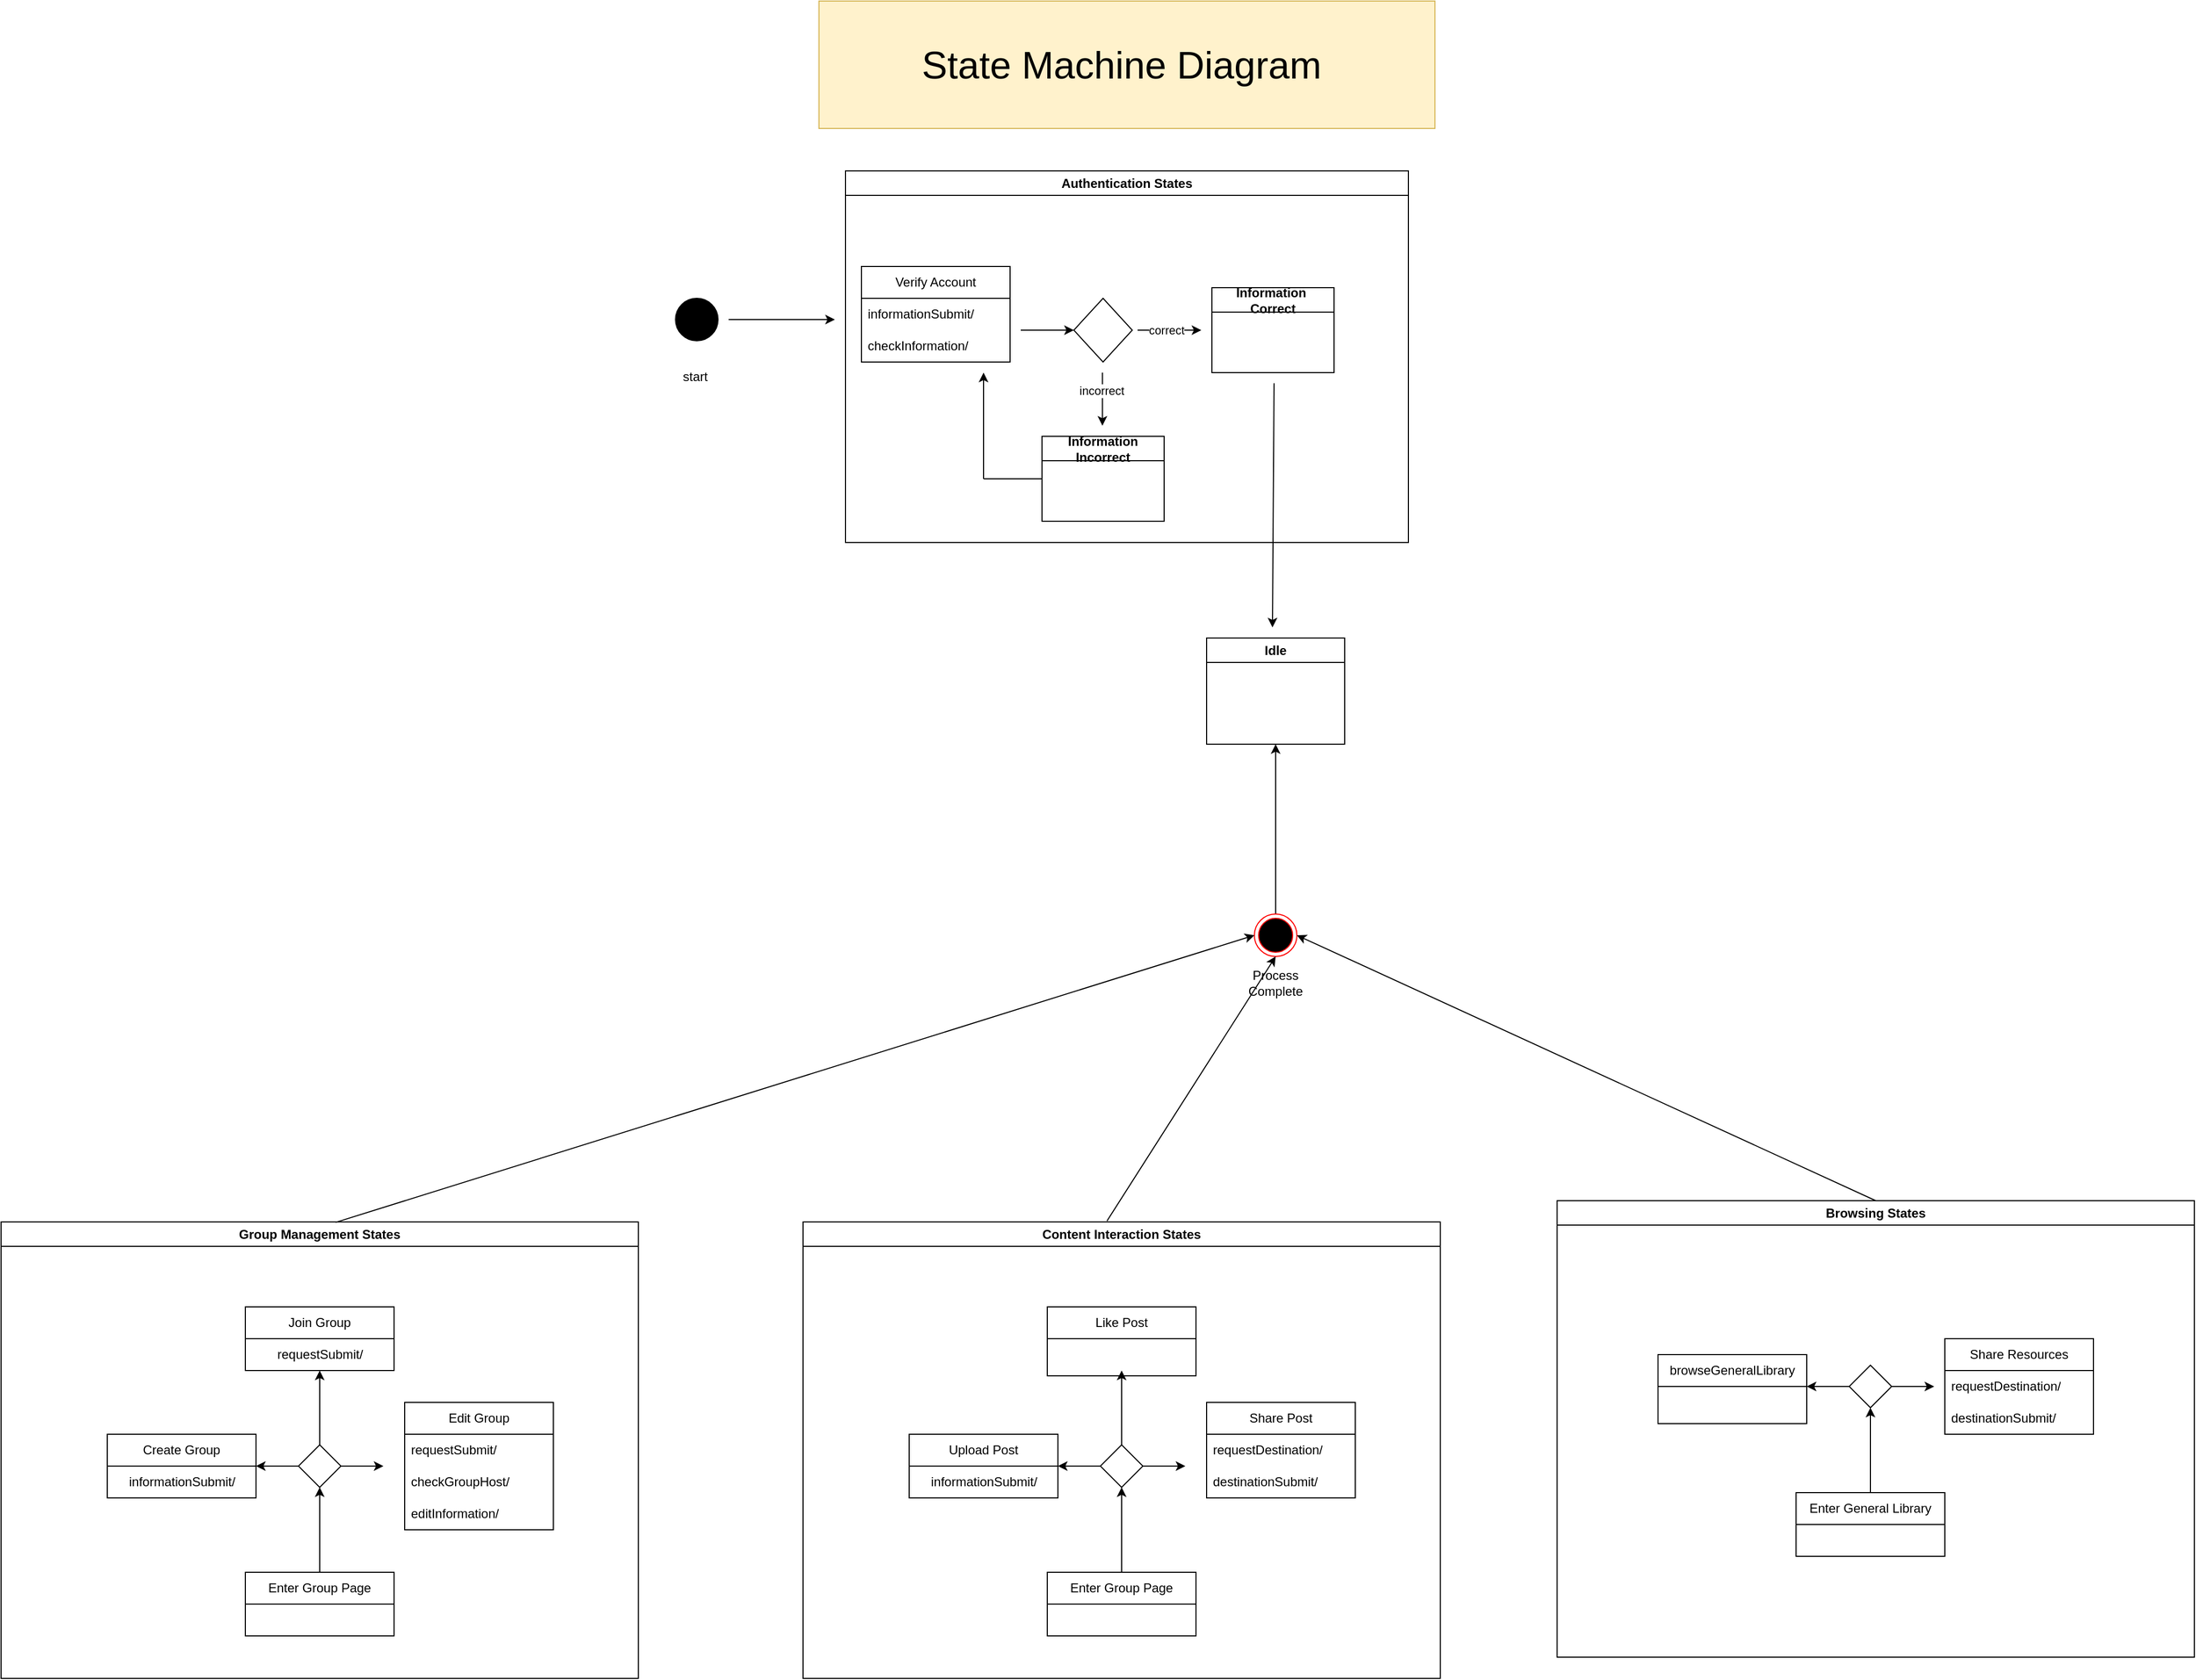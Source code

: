 <mxfile version="24.5.5" type="github" pages="6">
  <diagram name="State Machine Diagram" id="gP0zPGlflbPupSnP1_vm">
    <mxGraphModel dx="3717" dy="1160" grid="1" gridSize="10" guides="1" tooltips="1" connect="1" arrows="1" fold="1" page="1" pageScale="1" pageWidth="850" pageHeight="1100" math="0" shadow="0">
      <root>
        <mxCell id="0" />
        <mxCell id="1" parent="0" />
        <mxCell id="Ts-cI60gPqAjIB_2pUeZ-1" value="&lt;font style=&quot;font-size: 36px;&quot;&gt;State Machine Diagram&amp;nbsp;&lt;/font&gt;" style="rounded=0;whiteSpace=wrap;html=1;fillColor=#fff2cc;strokeColor=#d6b656;" parent="1" vertex="1">
          <mxGeometry x="295" y="20" width="580" height="120" as="geometry" />
        </mxCell>
        <mxCell id="Ts-cI60gPqAjIB_2pUeZ-2" value="" style="ellipse;whiteSpace=wrap;html=1;aspect=fixed;fillColor=#000000;" parent="1" vertex="1">
          <mxGeometry x="160" y="300" width="40" height="40" as="geometry" />
        </mxCell>
        <mxCell id="Ts-cI60gPqAjIB_2pUeZ-7" value="" style="endArrow=classic;html=1;rounded=0;exitX=0.5;exitY=0;exitDx=0;exitDy=0;entryX=0.5;entryY=1;entryDx=0;entryDy=0;" parent="1" source="Ts-cI60gPqAjIB_2pUeZ-9" target="Ts-cI60gPqAjIB_2pUeZ-43" edge="1">
          <mxGeometry width="50" height="50" relative="1" as="geometry">
            <mxPoint x="572" y="680" as="sourcePoint" />
            <mxPoint x="660" y="690" as="targetPoint" />
          </mxGeometry>
        </mxCell>
        <mxCell id="Ts-cI60gPqAjIB_2pUeZ-9" value="" style="ellipse;html=1;shape=endState;fillColor=#000000;strokeColor=#ff0000;" parent="1" vertex="1">
          <mxGeometry x="705" y="880" width="40" height="40" as="geometry" />
        </mxCell>
        <mxCell id="Ts-cI60gPqAjIB_2pUeZ-10" value="Process Complete" style="text;html=1;align=center;verticalAlign=middle;whiteSpace=wrap;rounded=0;" parent="1" vertex="1">
          <mxGeometry x="695" y="930" width="60" height="30" as="geometry" />
        </mxCell>
        <mxCell id="Ts-cI60gPqAjIB_2pUeZ-11" value="" style="endArrow=classic;html=1;rounded=0;" parent="1" edge="1">
          <mxGeometry width="50" height="50" relative="1" as="geometry">
            <mxPoint x="210" y="320" as="sourcePoint" />
            <mxPoint x="310" y="320" as="targetPoint" />
          </mxGeometry>
        </mxCell>
        <mxCell id="Ts-cI60gPqAjIB_2pUeZ-13" value="start" style="text;whiteSpace=wrap;" parent="1" vertex="1">
          <mxGeometry x="165" y="360" width="30" height="30" as="geometry" />
        </mxCell>
        <mxCell id="Ts-cI60gPqAjIB_2pUeZ-14" value="Authentication States" style="swimlane;whiteSpace=wrap;html=1;" parent="1" vertex="1">
          <mxGeometry x="320" y="180" width="530" height="350" as="geometry" />
        </mxCell>
        <mxCell id="Ts-cI60gPqAjIB_2pUeZ-24" value="" style="endArrow=classic;html=1;rounded=0;" parent="Ts-cI60gPqAjIB_2pUeZ-14" edge="1">
          <mxGeometry width="50" height="50" relative="1" as="geometry">
            <mxPoint x="165" y="150" as="sourcePoint" />
            <mxPoint x="215" y="150" as="targetPoint" />
          </mxGeometry>
        </mxCell>
        <mxCell id="Ts-cI60gPqAjIB_2pUeZ-25" value="" style="rhombus;whiteSpace=wrap;html=1;" parent="Ts-cI60gPqAjIB_2pUeZ-14" vertex="1">
          <mxGeometry x="215" y="120" width="55" height="60" as="geometry" />
        </mxCell>
        <mxCell id="Ts-cI60gPqAjIB_2pUeZ-26" value="" style="endArrow=classic;html=1;rounded=0;" parent="Ts-cI60gPqAjIB_2pUeZ-14" edge="1">
          <mxGeometry width="50" height="50" relative="1" as="geometry">
            <mxPoint x="275" y="150" as="sourcePoint" />
            <mxPoint x="335" y="150" as="targetPoint" />
          </mxGeometry>
        </mxCell>
        <mxCell id="Ts-cI60gPqAjIB_2pUeZ-27" value="correct" style="edgeLabel;html=1;align=center;verticalAlign=middle;resizable=0;points=[];" parent="Ts-cI60gPqAjIB_2pUeZ-26" vertex="1" connectable="0">
          <mxGeometry x="-0.1" relative="1" as="geometry">
            <mxPoint as="offset" />
          </mxGeometry>
        </mxCell>
        <mxCell id="Ts-cI60gPqAjIB_2pUeZ-29" value="Verify Account" style="swimlane;fontStyle=0;childLayout=stackLayout;horizontal=1;startSize=30;horizontalStack=0;resizeParent=1;resizeParentMax=0;resizeLast=0;collapsible=1;marginBottom=0;whiteSpace=wrap;html=1;" parent="Ts-cI60gPqAjIB_2pUeZ-14" vertex="1">
          <mxGeometry x="15" y="90" width="140" height="90" as="geometry" />
        </mxCell>
        <mxCell id="Ts-cI60gPqAjIB_2pUeZ-30" value="informationSubmit/" style="text;strokeColor=none;fillColor=none;align=left;verticalAlign=middle;spacingLeft=4;spacingRight=4;overflow=hidden;points=[[0,0.5],[1,0.5]];portConstraint=eastwest;rotatable=0;whiteSpace=wrap;html=1;" parent="Ts-cI60gPqAjIB_2pUeZ-29" vertex="1">
          <mxGeometry y="30" width="140" height="30" as="geometry" />
        </mxCell>
        <mxCell id="Ts-cI60gPqAjIB_2pUeZ-31" value="checkInformation/" style="text;strokeColor=none;fillColor=none;align=left;verticalAlign=middle;spacingLeft=4;spacingRight=4;overflow=hidden;points=[[0,0.5],[1,0.5]];portConstraint=eastwest;rotatable=0;whiteSpace=wrap;html=1;" parent="Ts-cI60gPqAjIB_2pUeZ-29" vertex="1">
          <mxGeometry y="60" width="140" height="30" as="geometry" />
        </mxCell>
        <mxCell id="Ts-cI60gPqAjIB_2pUeZ-33" value="" style="endArrow=classic;html=1;rounded=0;" parent="Ts-cI60gPqAjIB_2pUeZ-14" edge="1">
          <mxGeometry width="50" height="50" relative="1" as="geometry">
            <mxPoint x="241.91" y="190" as="sourcePoint" />
            <mxPoint x="241.91" y="240" as="targetPoint" />
          </mxGeometry>
        </mxCell>
        <mxCell id="Ts-cI60gPqAjIB_2pUeZ-34" value="incorrect" style="edgeLabel;html=1;align=center;verticalAlign=middle;resizable=0;points=[];" parent="Ts-cI60gPqAjIB_2pUeZ-33" vertex="1" connectable="0">
          <mxGeometry x="-0.337" y="-1" relative="1" as="geometry">
            <mxPoint as="offset" />
          </mxGeometry>
        </mxCell>
        <mxCell id="Ts-cI60gPqAjIB_2pUeZ-37" value="Information Incorrect" style="swimlane;whiteSpace=wrap;html=1;" parent="Ts-cI60gPqAjIB_2pUeZ-14" vertex="1">
          <mxGeometry x="185" y="250" width="115" height="80" as="geometry" />
        </mxCell>
        <mxCell id="Ts-cI60gPqAjIB_2pUeZ-40" value="Information&amp;nbsp;&lt;div&gt;Correct&lt;/div&gt;" style="swimlane;whiteSpace=wrap;html=1;" parent="Ts-cI60gPqAjIB_2pUeZ-14" vertex="1">
          <mxGeometry x="345" y="110" width="115" height="80" as="geometry" />
        </mxCell>
        <mxCell id="Ts-cI60gPqAjIB_2pUeZ-42" value="" style="endArrow=classic;html=1;rounded=0;" parent="Ts-cI60gPqAjIB_2pUeZ-14" edge="1">
          <mxGeometry width="50" height="50" relative="1" as="geometry">
            <mxPoint x="403.5" y="200" as="sourcePoint" />
            <mxPoint x="402" y="430" as="targetPoint" />
          </mxGeometry>
        </mxCell>
        <mxCell id="Ts-cI60gPqAjIB_2pUeZ-38" value="" style="endArrow=classic;html=1;rounded=0;" parent="1" edge="1">
          <mxGeometry width="50" height="50" relative="1" as="geometry">
            <mxPoint x="450" y="470" as="sourcePoint" />
            <mxPoint x="450" y="370" as="targetPoint" />
          </mxGeometry>
        </mxCell>
        <mxCell id="Ts-cI60gPqAjIB_2pUeZ-39" value="" style="endArrow=none;html=1;rounded=0;entryX=0;entryY=0.5;entryDx=0;entryDy=0;" parent="1" target="Ts-cI60gPqAjIB_2pUeZ-37" edge="1">
          <mxGeometry width="50" height="50" relative="1" as="geometry">
            <mxPoint x="450" y="470" as="sourcePoint" />
            <mxPoint x="680" y="540" as="targetPoint" />
          </mxGeometry>
        </mxCell>
        <mxCell id="Ts-cI60gPqAjIB_2pUeZ-43" value="Idle" style="swimlane;whiteSpace=wrap;html=1;" parent="1" vertex="1">
          <mxGeometry x="660" y="620" width="130" height="100" as="geometry" />
        </mxCell>
        <mxCell id="Ts-cI60gPqAjIB_2pUeZ-44" value="Group Management States" style="swimlane;whiteSpace=wrap;html=1;" parent="1" vertex="1">
          <mxGeometry x="-475" y="1170.0" width="600" height="430" as="geometry" />
        </mxCell>
        <mxCell id="Ts-cI60gPqAjIB_2pUeZ-49" value="Enter Group Page" style="swimlane;fontStyle=0;childLayout=stackLayout;horizontal=1;startSize=30;horizontalStack=0;resizeParent=1;resizeParentMax=0;resizeLast=0;collapsible=1;marginBottom=0;whiteSpace=wrap;html=1;" parent="Ts-cI60gPqAjIB_2pUeZ-44" vertex="1">
          <mxGeometry x="230" y="330" width="140" height="60" as="geometry" />
        </mxCell>
        <mxCell id="Ts-cI60gPqAjIB_2pUeZ-60" value="" style="edgeStyle=orthogonalEdgeStyle;rounded=0;orthogonalLoop=1;jettySize=auto;html=1;" parent="Ts-cI60gPqAjIB_2pUeZ-44" source="Ts-cI60gPqAjIB_2pUeZ-58" edge="1">
          <mxGeometry relative="1" as="geometry">
            <mxPoint x="360" y="230" as="targetPoint" />
          </mxGeometry>
        </mxCell>
        <mxCell id="Ts-cI60gPqAjIB_2pUeZ-62" value="" style="edgeStyle=orthogonalEdgeStyle;rounded=0;orthogonalLoop=1;jettySize=auto;html=1;" parent="Ts-cI60gPqAjIB_2pUeZ-44" source="Ts-cI60gPqAjIB_2pUeZ-58" edge="1">
          <mxGeometry relative="1" as="geometry">
            <mxPoint x="240" y="230" as="targetPoint" />
          </mxGeometry>
        </mxCell>
        <mxCell id="Ts-cI60gPqAjIB_2pUeZ-64" value="" style="edgeStyle=orthogonalEdgeStyle;rounded=0;orthogonalLoop=1;jettySize=auto;html=1;" parent="Ts-cI60gPqAjIB_2pUeZ-44" source="Ts-cI60gPqAjIB_2pUeZ-58" edge="1">
          <mxGeometry relative="1" as="geometry">
            <mxPoint x="300" y="140" as="targetPoint" />
          </mxGeometry>
        </mxCell>
        <mxCell id="Ts-cI60gPqAjIB_2pUeZ-58" value="" style="rhombus;whiteSpace=wrap;html=1;" parent="Ts-cI60gPqAjIB_2pUeZ-44" vertex="1">
          <mxGeometry x="280" y="210" width="40" height="40" as="geometry" />
        </mxCell>
        <mxCell id="Ts-cI60gPqAjIB_2pUeZ-65" value="Create Group" style="swimlane;fontStyle=0;childLayout=stackLayout;horizontal=1;startSize=30;horizontalStack=0;resizeParent=1;resizeParentMax=0;resizeLast=0;collapsible=1;marginBottom=0;whiteSpace=wrap;html=1;" parent="Ts-cI60gPqAjIB_2pUeZ-44" vertex="1">
          <mxGeometry x="100" y="200" width="140" height="60" as="geometry" />
        </mxCell>
        <mxCell id="Ts-cI60gPqAjIB_2pUeZ-69" value="informationSubmit/" style="text;html=1;align=center;verticalAlign=middle;resizable=0;points=[];autosize=1;strokeColor=none;fillColor=none;" parent="Ts-cI60gPqAjIB_2pUeZ-65" vertex="1">
          <mxGeometry y="30" width="140" height="30" as="geometry" />
        </mxCell>
        <mxCell id="Ts-cI60gPqAjIB_2pUeZ-67" value="Join Group" style="swimlane;fontStyle=0;childLayout=stackLayout;horizontal=1;startSize=30;horizontalStack=0;resizeParent=1;resizeParentMax=0;resizeLast=0;collapsible=1;marginBottom=0;whiteSpace=wrap;html=1;" parent="Ts-cI60gPqAjIB_2pUeZ-44" vertex="1">
          <mxGeometry x="230" y="80" width="140" height="60" as="geometry" />
        </mxCell>
        <mxCell id="Ts-cI60gPqAjIB_2pUeZ-68" value="requestSubmit/" style="text;html=1;align=center;verticalAlign=middle;resizable=0;points=[];autosize=1;strokeColor=none;fillColor=none;" parent="Ts-cI60gPqAjIB_2pUeZ-67" vertex="1">
          <mxGeometry y="30" width="140" height="30" as="geometry" />
        </mxCell>
        <mxCell id="Ts-cI60gPqAjIB_2pUeZ-92" value="Edit Group" style="swimlane;fontStyle=0;childLayout=stackLayout;horizontal=1;startSize=30;horizontalStack=0;resizeParent=1;resizeParentMax=0;resizeLast=0;collapsible=1;marginBottom=0;whiteSpace=wrap;html=1;" parent="Ts-cI60gPqAjIB_2pUeZ-44" vertex="1">
          <mxGeometry x="380" y="170" width="140" height="120" as="geometry" />
        </mxCell>
        <mxCell id="Ts-cI60gPqAjIB_2pUeZ-93" value="requestSubmit/" style="text;strokeColor=none;fillColor=none;align=left;verticalAlign=middle;spacingLeft=4;spacingRight=4;overflow=hidden;points=[[0,0.5],[1,0.5]];portConstraint=eastwest;rotatable=0;whiteSpace=wrap;html=1;" parent="Ts-cI60gPqAjIB_2pUeZ-92" vertex="1">
          <mxGeometry y="30" width="140" height="30" as="geometry" />
        </mxCell>
        <mxCell id="Ts-cI60gPqAjIB_2pUeZ-94" value="checkGroupHost/" style="text;strokeColor=none;fillColor=none;align=left;verticalAlign=middle;spacingLeft=4;spacingRight=4;overflow=hidden;points=[[0,0.5],[1,0.5]];portConstraint=eastwest;rotatable=0;whiteSpace=wrap;html=1;" parent="Ts-cI60gPqAjIB_2pUeZ-92" vertex="1">
          <mxGeometry y="60" width="140" height="30" as="geometry" />
        </mxCell>
        <mxCell id="Ts-cI60gPqAjIB_2pUeZ-95" value="editInformation/" style="text;strokeColor=none;fillColor=none;align=left;verticalAlign=middle;spacingLeft=4;spacingRight=4;overflow=hidden;points=[[0,0.5],[1,0.5]];portConstraint=eastwest;rotatable=0;whiteSpace=wrap;html=1;" parent="Ts-cI60gPqAjIB_2pUeZ-92" vertex="1">
          <mxGeometry y="90" width="140" height="30" as="geometry" />
        </mxCell>
        <mxCell id="Ts-cI60gPqAjIB_2pUeZ-57" value="" style="endArrow=classic;html=1;rounded=0;exitX=0.5;exitY=0;exitDx=0;exitDy=0;" parent="1" source="Ts-cI60gPqAjIB_2pUeZ-49" edge="1">
          <mxGeometry width="50" height="50" relative="1" as="geometry">
            <mxPoint x="-85" y="1210.0" as="sourcePoint" />
            <mxPoint x="-175" y="1420.0" as="targetPoint" />
          </mxGeometry>
        </mxCell>
        <mxCell id="Ts-cI60gPqAjIB_2pUeZ-97" value="" style="endArrow=classic;html=1;rounded=0;entryX=0;entryY=0.5;entryDx=0;entryDy=0;exitX=0.525;exitY=0.001;exitDx=0;exitDy=0;exitPerimeter=0;" parent="1" source="Ts-cI60gPqAjIB_2pUeZ-44" target="Ts-cI60gPqAjIB_2pUeZ-9" edge="1">
          <mxGeometry width="50" height="50" relative="1" as="geometry">
            <mxPoint x="440" y="1225.86" as="sourcePoint" />
            <mxPoint x="485.858" y="1080.002" as="targetPoint" />
          </mxGeometry>
        </mxCell>
        <mxCell id="Ts-cI60gPqAjIB_2pUeZ-99" value="Content Interaction States" style="swimlane;whiteSpace=wrap;html=1;" parent="1" vertex="1">
          <mxGeometry x="280" y="1170.0" width="600" height="430" as="geometry" />
        </mxCell>
        <mxCell id="Ts-cI60gPqAjIB_2pUeZ-100" value="Enter Group Page" style="swimlane;fontStyle=0;childLayout=stackLayout;horizontal=1;startSize=30;horizontalStack=0;resizeParent=1;resizeParentMax=0;resizeLast=0;collapsible=1;marginBottom=0;whiteSpace=wrap;html=1;" parent="Ts-cI60gPqAjIB_2pUeZ-99" vertex="1">
          <mxGeometry x="230" y="330" width="140" height="60" as="geometry" />
        </mxCell>
        <mxCell id="Ts-cI60gPqAjIB_2pUeZ-101" value="" style="edgeStyle=orthogonalEdgeStyle;rounded=0;orthogonalLoop=1;jettySize=auto;html=1;" parent="Ts-cI60gPqAjIB_2pUeZ-99" source="Ts-cI60gPqAjIB_2pUeZ-104" edge="1">
          <mxGeometry relative="1" as="geometry">
            <mxPoint x="360" y="230" as="targetPoint" />
          </mxGeometry>
        </mxCell>
        <mxCell id="Ts-cI60gPqAjIB_2pUeZ-102" value="" style="edgeStyle=orthogonalEdgeStyle;rounded=0;orthogonalLoop=1;jettySize=auto;html=1;" parent="Ts-cI60gPqAjIB_2pUeZ-99" source="Ts-cI60gPqAjIB_2pUeZ-104" edge="1">
          <mxGeometry relative="1" as="geometry">
            <mxPoint x="240" y="230" as="targetPoint" />
          </mxGeometry>
        </mxCell>
        <mxCell id="Ts-cI60gPqAjIB_2pUeZ-103" value="" style="edgeStyle=orthogonalEdgeStyle;rounded=0;orthogonalLoop=1;jettySize=auto;html=1;" parent="Ts-cI60gPqAjIB_2pUeZ-99" source="Ts-cI60gPqAjIB_2pUeZ-104" edge="1">
          <mxGeometry relative="1" as="geometry">
            <mxPoint x="300" y="140" as="targetPoint" />
          </mxGeometry>
        </mxCell>
        <mxCell id="Ts-cI60gPqAjIB_2pUeZ-104" value="" style="rhombus;whiteSpace=wrap;html=1;" parent="Ts-cI60gPqAjIB_2pUeZ-99" vertex="1">
          <mxGeometry x="280" y="210" width="40" height="40" as="geometry" />
        </mxCell>
        <mxCell id="Ts-cI60gPqAjIB_2pUeZ-105" value="Upload Post" style="swimlane;fontStyle=0;childLayout=stackLayout;horizontal=1;startSize=30;horizontalStack=0;resizeParent=1;resizeParentMax=0;resizeLast=0;collapsible=1;marginBottom=0;whiteSpace=wrap;html=1;" parent="Ts-cI60gPqAjIB_2pUeZ-99" vertex="1">
          <mxGeometry x="100" y="200" width="140" height="60" as="geometry" />
        </mxCell>
        <mxCell id="Ts-cI60gPqAjIB_2pUeZ-106" value="informationSubmit/" style="text;html=1;align=center;verticalAlign=middle;resizable=0;points=[];autosize=1;strokeColor=none;fillColor=none;" parent="Ts-cI60gPqAjIB_2pUeZ-105" vertex="1">
          <mxGeometry y="30" width="140" height="30" as="geometry" />
        </mxCell>
        <mxCell id="Ts-cI60gPqAjIB_2pUeZ-107" value="Like Post" style="swimlane;fontStyle=0;childLayout=stackLayout;horizontal=1;startSize=30;horizontalStack=0;resizeParent=1;resizeParentMax=0;resizeLast=0;collapsible=1;marginBottom=0;whiteSpace=wrap;html=1;" parent="Ts-cI60gPqAjIB_2pUeZ-99" vertex="1">
          <mxGeometry x="230" y="80" width="140" height="65" as="geometry" />
        </mxCell>
        <mxCell id="Ts-cI60gPqAjIB_2pUeZ-109" value="Share Post" style="swimlane;fontStyle=0;childLayout=stackLayout;horizontal=1;startSize=30;horizontalStack=0;resizeParent=1;resizeParentMax=0;resizeLast=0;collapsible=1;marginBottom=0;whiteSpace=wrap;html=1;" parent="Ts-cI60gPqAjIB_2pUeZ-99" vertex="1">
          <mxGeometry x="380" y="170" width="140" height="90" as="geometry" />
        </mxCell>
        <mxCell id="Ts-cI60gPqAjIB_2pUeZ-110" value="requestDestination/" style="text;strokeColor=none;fillColor=none;align=left;verticalAlign=middle;spacingLeft=4;spacingRight=4;overflow=hidden;points=[[0,0.5],[1,0.5]];portConstraint=eastwest;rotatable=0;whiteSpace=wrap;html=1;" parent="Ts-cI60gPqAjIB_2pUeZ-109" vertex="1">
          <mxGeometry y="30" width="140" height="30" as="geometry" />
        </mxCell>
        <mxCell id="Ts-cI60gPqAjIB_2pUeZ-111" value="destinationSubmit/" style="text;strokeColor=none;fillColor=none;align=left;verticalAlign=middle;spacingLeft=4;spacingRight=4;overflow=hidden;points=[[0,0.5],[1,0.5]];portConstraint=eastwest;rotatable=0;whiteSpace=wrap;html=1;" parent="Ts-cI60gPqAjIB_2pUeZ-109" vertex="1">
          <mxGeometry y="60" width="140" height="30" as="geometry" />
        </mxCell>
        <mxCell id="Ts-cI60gPqAjIB_2pUeZ-113" value="" style="endArrow=classic;html=1;rounded=0;exitX=0.5;exitY=0;exitDx=0;exitDy=0;entryX=0.5;entryY=1;entryDx=0;entryDy=0;" parent="Ts-cI60gPqAjIB_2pUeZ-99" source="Ts-cI60gPqAjIB_2pUeZ-100" target="Ts-cI60gPqAjIB_2pUeZ-104" edge="1">
          <mxGeometry width="50" height="50" relative="1" as="geometry">
            <mxPoint x="345" y="30" as="sourcePoint" />
            <mxPoint x="255" y="240" as="targetPoint" />
          </mxGeometry>
        </mxCell>
        <mxCell id="Ts-cI60gPqAjIB_2pUeZ-114" value="" style="endArrow=classic;html=1;rounded=0;exitX=0.477;exitY=-0.002;exitDx=0;exitDy=0;exitPerimeter=0;entryX=0.5;entryY=1;entryDx=0;entryDy=0;" parent="1" source="Ts-cI60gPqAjIB_2pUeZ-99" target="Ts-cI60gPqAjIB_2pUeZ-9" edge="1">
          <mxGeometry width="50" height="50" relative="1" as="geometry">
            <mxPoint x="740" y="1210" as="sourcePoint" />
            <mxPoint x="790" y="1160" as="targetPoint" />
            <Array as="points" />
          </mxGeometry>
        </mxCell>
        <mxCell id="Ts-cI60gPqAjIB_2pUeZ-115" value="Browsing States" style="swimlane;whiteSpace=wrap;html=1;" parent="1" vertex="1">
          <mxGeometry x="990" y="1150" width="600" height="430" as="geometry" />
        </mxCell>
        <mxCell id="Ts-cI60gPqAjIB_2pUeZ-116" value="Enter General Library" style="swimlane;fontStyle=0;childLayout=stackLayout;horizontal=1;startSize=30;horizontalStack=0;resizeParent=1;resizeParentMax=0;resizeLast=0;collapsible=1;marginBottom=0;whiteSpace=wrap;html=1;" parent="Ts-cI60gPqAjIB_2pUeZ-115" vertex="1">
          <mxGeometry x="225" y="275" width="140" height="60" as="geometry" />
        </mxCell>
        <mxCell id="Ts-cI60gPqAjIB_2pUeZ-117" value="" style="edgeStyle=orthogonalEdgeStyle;rounded=0;orthogonalLoop=1;jettySize=auto;html=1;" parent="Ts-cI60gPqAjIB_2pUeZ-115" source="Ts-cI60gPqAjIB_2pUeZ-120" edge="1">
          <mxGeometry relative="1" as="geometry">
            <mxPoint x="355" y="175" as="targetPoint" />
          </mxGeometry>
        </mxCell>
        <mxCell id="Ts-cI60gPqAjIB_2pUeZ-118" value="" style="edgeStyle=orthogonalEdgeStyle;rounded=0;orthogonalLoop=1;jettySize=auto;html=1;" parent="Ts-cI60gPqAjIB_2pUeZ-115" source="Ts-cI60gPqAjIB_2pUeZ-120" edge="1">
          <mxGeometry relative="1" as="geometry">
            <mxPoint x="235" y="175" as="targetPoint" />
          </mxGeometry>
        </mxCell>
        <mxCell id="Ts-cI60gPqAjIB_2pUeZ-120" value="" style="rhombus;whiteSpace=wrap;html=1;" parent="Ts-cI60gPqAjIB_2pUeZ-115" vertex="1">
          <mxGeometry x="275" y="155" width="40" height="40" as="geometry" />
        </mxCell>
        <mxCell id="Ts-cI60gPqAjIB_2pUeZ-121" value="browseGeneralLibrary" style="swimlane;fontStyle=0;childLayout=stackLayout;horizontal=1;startSize=30;horizontalStack=0;resizeParent=1;resizeParentMax=0;resizeLast=0;collapsible=1;marginBottom=0;whiteSpace=wrap;html=1;" parent="Ts-cI60gPqAjIB_2pUeZ-115" vertex="1">
          <mxGeometry x="95" y="145" width="140" height="65" as="geometry" />
        </mxCell>
        <mxCell id="Ts-cI60gPqAjIB_2pUeZ-124" value="Share Resources" style="swimlane;fontStyle=0;childLayout=stackLayout;horizontal=1;startSize=30;horizontalStack=0;resizeParent=1;resizeParentMax=0;resizeLast=0;collapsible=1;marginBottom=0;whiteSpace=wrap;html=1;" parent="Ts-cI60gPqAjIB_2pUeZ-115" vertex="1">
          <mxGeometry x="365" y="130" width="140" height="90" as="geometry" />
        </mxCell>
        <mxCell id="Ts-cI60gPqAjIB_2pUeZ-125" value="requestDestination/" style="text;strokeColor=none;fillColor=none;align=left;verticalAlign=middle;spacingLeft=4;spacingRight=4;overflow=hidden;points=[[0,0.5],[1,0.5]];portConstraint=eastwest;rotatable=0;whiteSpace=wrap;html=1;" parent="Ts-cI60gPqAjIB_2pUeZ-124" vertex="1">
          <mxGeometry y="30" width="140" height="30" as="geometry" />
        </mxCell>
        <mxCell id="Ts-cI60gPqAjIB_2pUeZ-126" value="destinationSubmit/" style="text;strokeColor=none;fillColor=none;align=left;verticalAlign=middle;spacingLeft=4;spacingRight=4;overflow=hidden;points=[[0,0.5],[1,0.5]];portConstraint=eastwest;rotatable=0;whiteSpace=wrap;html=1;" parent="Ts-cI60gPqAjIB_2pUeZ-124" vertex="1">
          <mxGeometry y="60" width="140" height="30" as="geometry" />
        </mxCell>
        <mxCell id="Ts-cI60gPqAjIB_2pUeZ-127" value="" style="endArrow=classic;html=1;rounded=0;exitX=0.5;exitY=0;exitDx=0;exitDy=0;" parent="Ts-cI60gPqAjIB_2pUeZ-115" source="Ts-cI60gPqAjIB_2pUeZ-116" edge="1">
          <mxGeometry width="50" height="50" relative="1" as="geometry">
            <mxPoint x="385" y="-15" as="sourcePoint" />
            <mxPoint x="295" y="195" as="targetPoint" />
          </mxGeometry>
        </mxCell>
        <mxCell id="Ts-cI60gPqAjIB_2pUeZ-128" value="" style="endArrow=classic;html=1;rounded=0;entryX=1;entryY=0.5;entryDx=0;entryDy=0;exitX=0.5;exitY=0;exitDx=0;exitDy=0;" parent="1" source="Ts-cI60gPqAjIB_2pUeZ-115" target="Ts-cI60gPqAjIB_2pUeZ-9" edge="1">
          <mxGeometry width="50" height="50" relative="1" as="geometry">
            <mxPoint x="1280" y="1140" as="sourcePoint" />
            <mxPoint x="1240" y="870" as="targetPoint" />
          </mxGeometry>
        </mxCell>
      </root>
    </mxGraphModel>
  </diagram>
  <diagram id="3YX90c8Y6GVGXtXc1XOt" name="Log In">
    <mxGraphModel grid="1" page="1" gridSize="10" guides="1" tooltips="1" connect="1" arrows="1" fold="1" pageScale="1" pageWidth="827" pageHeight="1169" math="0" shadow="0">
      <root>
        <mxCell id="0" />
        <mxCell id="1" parent="0" />
        <mxCell id="C9vVsZPwI-hGa_SJvXRs-1" value="" style="ellipse;whiteSpace=wrap;html=1;aspect=fixed;fillColor=#000000;" vertex="1" parent="1">
          <mxGeometry x="389" y="220" width="50" height="50" as="geometry" />
        </mxCell>
        <mxCell id="C9vVsZPwI-hGa_SJvXRs-2" value="" style="endArrow=classic;html=1;rounded=0;" edge="1" parent="1">
          <mxGeometry width="50" height="50" relative="1" as="geometry">
            <mxPoint x="413.52" y="280" as="sourcePoint" />
            <mxPoint x="413.52" y="390" as="targetPoint" />
          </mxGeometry>
        </mxCell>
        <mxCell id="ViAUYBGbk1og9QX8Zmao-14" value="Press Log In" style="edgeLabel;html=1;align=center;verticalAlign=middle;resizable=0;points=[];" vertex="1" connectable="0" parent="C9vVsZPwI-hGa_SJvXRs-2">
          <mxGeometry x="-0.142" y="2" relative="1" as="geometry">
            <mxPoint x="1" as="offset" />
          </mxGeometry>
        </mxCell>
        <mxCell id="C9vVsZPwI-hGa_SJvXRs-3" value="start" style="text;whiteSpace=wrap;" vertex="1" parent="1">
          <mxGeometry x="450" y="230" width="30" height="30" as="geometry" />
        </mxCell>
        <mxCell id="ViAUYBGbk1og9QX8Zmao-1" value="Log In States" style="swimlane;whiteSpace=wrap;html=1;" vertex="1" parent="1">
          <mxGeometry x="189" y="560" width="450" height="330" as="geometry" />
        </mxCell>
        <mxCell id="ViAUYBGbk1og9QX8Zmao-2" value="" style="endArrow=classic;html=1;rounded=0;" edge="1" parent="ViAUYBGbk1og9QX8Zmao-1">
          <mxGeometry width="50" height="50" relative="1" as="geometry">
            <mxPoint x="231" y="125" as="sourcePoint" />
            <mxPoint x="231" y="205" as="targetPoint" />
          </mxGeometry>
        </mxCell>
        <mxCell id="pqnunH_xotfoTV_yZuuc-2" value="" style="endArrow=none;html=1;rounded=0;" edge="1" parent="ViAUYBGbk1og9QX8Zmao-1">
          <mxGeometry width="50" height="50" relative="1" as="geometry">
            <mxPoint x="311" y="250" as="sourcePoint" />
            <mxPoint x="492.524" y="250" as="targetPoint" />
          </mxGeometry>
        </mxCell>
        <mxCell id="TjAXx_K3X2oF9qxqzjfg-1" value="Submit Information" style="rounded=1;whiteSpace=wrap;html=1;" vertex="1" parent="ViAUYBGbk1og9QX8Zmao-1">
          <mxGeometry x="165" y="50" width="120" height="60" as="geometry" />
        </mxCell>
        <mxCell id="TjAXx_K3X2oF9qxqzjfg-2" value="Verify Account" style="rounded=1;whiteSpace=wrap;html=1;" vertex="1" parent="ViAUYBGbk1og9QX8Zmao-1">
          <mxGeometry x="165" y="220" width="120" height="60" as="geometry" />
        </mxCell>
        <mxCell id="5-UkwwbR-GRbPoyDH8EM-1" value="" style="endArrow=classic;html=1;rounded=0;" edge="1" parent="1">
          <mxGeometry width="50" height="50" relative="1" as="geometry">
            <mxPoint x="430" y="920" as="sourcePoint" />
            <mxPoint x="430" y="1020" as="targetPoint" />
          </mxGeometry>
        </mxCell>
        <mxCell id="_HyIyzUZELBxZr_R5hib-1" value="" style="ellipse;html=1;shape=endState;fillColor=#000000;strokeColor=#ff0000;" vertex="1" parent="1">
          <mxGeometry x="410" y="1040" width="40" height="40" as="geometry" />
        </mxCell>
        <mxCell id="_HyIyzUZELBxZr_R5hib-2" value="Process Complete" style="text;html=1;align=center;verticalAlign=middle;whiteSpace=wrap;rounded=0;" vertex="1" parent="1">
          <mxGeometry x="400" y="1090" width="60" height="30" as="geometry" />
        </mxCell>
        <mxCell id="X3iYC51ToN30eFjZ8x3m-1" value="&lt;font style=&quot;font-size: 36px;&quot;&gt;Log In&lt;/font&gt;" style="rounded=0;whiteSpace=wrap;html=1;fillColor=#fff2cc;strokeColor=#d6b656;" vertex="1" parent="1">
          <mxGeometry x="189" y="140" width="466" height="60" as="geometry" />
        </mxCell>
        <mxCell id="pqnunH_xotfoTV_yZuuc-1" value="" style="endArrow=classic;html=1;rounded=0;" edge="1" parent="1">
          <mxGeometry width="50" height="50" relative="1" as="geometry">
            <mxPoint x="420" y="510" as="sourcePoint" />
            <mxPoint x="420" y="550" as="targetPoint" />
          </mxGeometry>
        </mxCell>
        <mxCell id="pqnunH_xotfoTV_yZuuc-3" value="" style="endArrow=none;html=1;rounded=0;" edge="1" parent="1">
          <mxGeometry width="50" height="50" relative="1" as="geometry">
            <mxPoint x="680" y="460" as="sourcePoint" />
            <mxPoint x="680" y="810" as="targetPoint" />
          </mxGeometry>
        </mxCell>
        <mxCell id="pqnunH_xotfoTV_yZuuc-4" value="" style="endArrow=classic;html=1;rounded=0;" edge="1" parent="1">
          <mxGeometry width="50" height="50" relative="1" as="geometry">
            <mxPoint x="680" y="460" as="sourcePoint" />
            <mxPoint x="500" y="460" as="targetPoint" />
          </mxGeometry>
        </mxCell>
        <mxCell id="nHfukoMagdt_YW6MNuFA-1" value="Idle" style="rounded=1;whiteSpace=wrap;html=1;" vertex="1" parent="1">
          <mxGeometry x="359" y="420" width="126" height="70" as="geometry" />
        </mxCell>
      </root>
    </mxGraphModel>
  </diagram>
  <diagram id="5udB1vG5t7Ze6WJTWj_A" name="Sign Up">
    <mxGraphModel grid="1" page="1" gridSize="10" guides="1" tooltips="1" connect="1" arrows="1" fold="1" pageScale="1" pageWidth="827" pageHeight="1169" math="0" shadow="0">
      <root>
        <mxCell id="0" />
        <mxCell id="1" parent="0" />
        <mxCell id="DNY33X-7taailfHBam_J-1" value="" style="ellipse;whiteSpace=wrap;html=1;aspect=fixed;fillColor=#000000;" vertex="1" parent="1">
          <mxGeometry x="395" y="130" width="40" height="40" as="geometry" />
        </mxCell>
        <mxCell id="DNY33X-7taailfHBam_J-2" value="" style="endArrow=classic;html=1;rounded=0;" edge="1" parent="1">
          <mxGeometry width="50" height="50" relative="1" as="geometry">
            <mxPoint x="415" y="190" as="sourcePoint" />
            <mxPoint x="415" y="270" as="targetPoint" />
          </mxGeometry>
        </mxCell>
        <mxCell id="DNY33X-7taailfHBam_J-3" value="Click to Sign Up" style="edgeLabel;html=1;align=center;verticalAlign=middle;resizable=0;points=[];" vertex="1" connectable="0" parent="DNY33X-7taailfHBam_J-2">
          <mxGeometry x="-0.142" y="2" relative="1" as="geometry">
            <mxPoint x="1" as="offset" />
          </mxGeometry>
        </mxCell>
        <mxCell id="DNY33X-7taailfHBam_J-4" value="start" style="text;whiteSpace=wrap;" vertex="1" parent="1">
          <mxGeometry x="461" y="135" width="30" height="30" as="geometry" />
        </mxCell>
        <mxCell id="DNY33X-7taailfHBam_J-5" value="Sign Up States" style="swimlane;whiteSpace=wrap;html=1;" vertex="1" parent="1">
          <mxGeometry x="280" y="480" width="270" height="290" as="geometry" />
        </mxCell>
        <mxCell id="DNY33X-7taailfHBam_J-6" value="" style="endArrow=classic;html=1;rounded=0;entryX=0.5;entryY=0;entryDx=0;entryDy=0;" edge="1" parent="DNY33X-7taailfHBam_J-5">
          <mxGeometry width="50" height="50" relative="1" as="geometry">
            <mxPoint x="133" y="150" as="sourcePoint" />
            <mxPoint x="133" y="210" as="targetPoint" />
          </mxGeometry>
        </mxCell>
        <mxCell id="_cRzHsBc_6pnyAij9Qx--1" value="Information Collcet" style="rounded=1;whiteSpace=wrap;html=1;" vertex="1" parent="DNY33X-7taailfHBam_J-5">
          <mxGeometry x="74" y="45" width="120" height="60" as="geometry" />
        </mxCell>
        <mxCell id="_cRzHsBc_6pnyAij9Qx--2" value="CAPCHA" style="rounded=1;whiteSpace=wrap;html=1;" vertex="1" parent="DNY33X-7taailfHBam_J-5">
          <mxGeometry x="74" y="220" width="120" height="60" as="geometry" />
        </mxCell>
        <mxCell id="DNY33X-7taailfHBam_J-17" value="" style="ellipse;html=1;shape=endState;fillColor=#000000;strokeColor=#ff0000;" vertex="1" parent="1">
          <mxGeometry x="406" y="1170" width="40" height="40" as="geometry" />
        </mxCell>
        <mxCell id="DNY33X-7taailfHBam_J-18" value="Process Complete" style="text;html=1;align=center;verticalAlign=middle;whiteSpace=wrap;rounded=0;" vertex="1" parent="1">
          <mxGeometry x="395" y="1220" width="60" height="30" as="geometry" />
        </mxCell>
        <mxCell id="DNY33X-7taailfHBam_J-19" value="&lt;font style=&quot;font-size: 36px;&quot;&gt;Sign Up&lt;/font&gt;" style="rounded=0;whiteSpace=wrap;html=1;fillColor=#fff2cc;strokeColor=#d6b656;" vertex="1" parent="1">
          <mxGeometry x="192" y="40" width="466" height="70" as="geometry" />
        </mxCell>
        <mxCell id="DNY33X-7taailfHBam_J-20" value="" style="endArrow=classic;html=1;rounded=0;" edge="1" parent="1">
          <mxGeometry width="50" height="50" relative="1" as="geometry">
            <mxPoint x="413" y="400" as="sourcePoint" />
            <mxPoint x="413" y="460" as="targetPoint" />
          </mxGeometry>
        </mxCell>
        <mxCell id="hSQZdgQzFAkIAxgpnXTj-1" value="" style="endArrow=classic;html=1;rounded=0;" edge="1" parent="1">
          <mxGeometry width="50" height="50" relative="1" as="geometry">
            <mxPoint x="415.09" y="780" as="sourcePoint" />
            <mxPoint x="415.09" y="890" as="targetPoint" />
          </mxGeometry>
        </mxCell>
        <mxCell id="hSQZdgQzFAkIAxgpnXTj-2" value="Accepted" style="edgeLabel;html=1;align=center;verticalAlign=middle;resizable=0;points=[];" vertex="1" connectable="0" parent="hSQZdgQzFAkIAxgpnXTj-1">
          <mxGeometry x="-0.107" y="1" relative="1" as="geometry">
            <mxPoint y="-1" as="offset" />
          </mxGeometry>
        </mxCell>
        <mxCell id="hSQZdgQzFAkIAxgpnXTj-3" value="Log In States" style="swimlane;whiteSpace=wrap;html=1;" vertex="1" parent="1">
          <mxGeometry x="280" y="910" width="270" height="120" as="geometry" />
        </mxCell>
        <mxCell id="hSQZdgQzFAkIAxgpnXTj-9" value="" style="endArrow=classic;html=1;rounded=0;" edge="1" parent="1">
          <mxGeometry width="50" height="50" relative="1" as="geometry">
            <mxPoint x="421" y="1040" as="sourcePoint" />
            <mxPoint x="421.38" y="1150" as="targetPoint" />
          </mxGeometry>
        </mxCell>
        <mxCell id="hSQZdgQzFAkIAxgpnXTj-10" value="Accepted" style="edgeLabel;html=1;align=center;verticalAlign=middle;resizable=0;points=[];" vertex="1" connectable="0" parent="hSQZdgQzFAkIAxgpnXTj-9">
          <mxGeometry x="-0.107" y="1" relative="1" as="geometry">
            <mxPoint y="-1" as="offset" />
          </mxGeometry>
        </mxCell>
        <mxCell id="hSQZdgQzFAkIAxgpnXTj-11" value="" style="endArrow=none;html=1;rounded=0;entryX=1.051;entryY=0.045;entryDx=0;entryDy=0;entryPerimeter=0;" edge="1" parent="1">
          <mxGeometry width="50" height="50" relative="1" as="geometry">
            <mxPoint x="641" y="731" as="sourcePoint" />
            <mxPoint x="491.14" y="731.35" as="targetPoint" />
          </mxGeometry>
        </mxCell>
        <mxCell id="hSQZdgQzFAkIAxgpnXTj-12" value="" style="endArrow=none;html=1;rounded=0;" edge="1" parent="1">
          <mxGeometry width="50" height="50" relative="1" as="geometry">
            <mxPoint x="641" y="340" as="sourcePoint" />
            <mxPoint x="641" y="730" as="targetPoint" />
          </mxGeometry>
        </mxCell>
        <mxCell id="hSQZdgQzFAkIAxgpnXTj-13" value="" style="endArrow=classic;html=1;rounded=0;entryX=1;entryY=0.5;entryDx=0;entryDy=0;" edge="1" parent="1">
          <mxGeometry width="50" height="50" relative="1" as="geometry">
            <mxPoint x="641" y="340" as="sourcePoint" />
            <mxPoint x="480" y="340" as="targetPoint" />
          </mxGeometry>
        </mxCell>
        <mxCell id="0ngaBn0p-4Bx7mhDoGlm-1" value="Idle" style="rounded=1;whiteSpace=wrap;html=1;" vertex="1" parent="1">
          <mxGeometry x="350" y="300" width="120" height="60" as="geometry" />
        </mxCell>
      </root>
    </mxGraphModel>
  </diagram>
  <diagram id="C6f4jP-xzY8i_2Y2UZNw" name="Browse General Library">
    <mxGraphModel grid="1" page="1" gridSize="10" guides="1" tooltips="1" connect="1" arrows="1" fold="1" pageScale="1" pageWidth="827" pageHeight="1169" math="0" shadow="0">
      <root>
        <mxCell id="0" />
        <mxCell id="1" parent="0" />
        <mxCell id="5Q_biztO9gtW-vLltget-1" value="&lt;font style=&quot;font-size: 36px;&quot;&gt;Browse General Library&lt;/font&gt;" style="rounded=0;whiteSpace=wrap;html=1;fillColor=#fff2cc;strokeColor=#d6b656;" vertex="1" parent="1">
          <mxGeometry x="192" y="40" width="466" height="70" as="geometry" />
        </mxCell>
        <mxCell id="m7T-lHX4WBHRe96gIjVI-1" value="" style="ellipse;whiteSpace=wrap;html=1;aspect=fixed;fillColor=#000000;" vertex="1" parent="1">
          <mxGeometry x="395" y="130" width="40" height="40" as="geometry" />
        </mxCell>
        <mxCell id="m7T-lHX4WBHRe96gIjVI-2" value="start" style="text;whiteSpace=wrap;" vertex="1" parent="1">
          <mxGeometry x="461" y="135" width="30" height="30" as="geometry" />
        </mxCell>
        <mxCell id="pPDgNBMW0ltyhVF3kPrm-1" value="" style="endArrow=classic;html=1;rounded=0;" edge="1" parent="1">
          <mxGeometry width="50" height="50" relative="1" as="geometry">
            <mxPoint x="415" y="190" as="sourcePoint" />
            <mxPoint x="415" y="270" as="targetPoint" />
          </mxGeometry>
        </mxCell>
        <mxCell id="fx9asZR6KozwgajOVWnR-1" value="Browse General Library States" style="swimlane;whiteSpace=wrap;html=1;" vertex="1" parent="1">
          <mxGeometry x="280" y="480" width="270" height="290" as="geometry" />
        </mxCell>
        <mxCell id="fx9asZR6KozwgajOVWnR-2" value="" style="endArrow=classic;html=1;rounded=0;entryX=0.5;entryY=0;entryDx=0;entryDy=0;" edge="1" parent="fx9asZR6KozwgajOVWnR-1">
          <mxGeometry width="50" height="50" relative="1" as="geometry">
            <mxPoint x="134.63" y="115" as="sourcePoint" />
            <mxPoint x="134.63" y="175" as="targetPoint" />
          </mxGeometry>
        </mxCell>
        <mxCell id="IeZGg93H0racMTm6lUIA-1" value="Browse Resources" style="rounded=1;whiteSpace=wrap;html=1;" vertex="1" parent="fx9asZR6KozwgajOVWnR-1">
          <mxGeometry x="75" y="44" width="120" height="60" as="geometry" />
        </mxCell>
        <mxCell id="IeZGg93H0racMTm6lUIA-2" value="View Resources" style="rounded=1;whiteSpace=wrap;html=1;" vertex="1" parent="fx9asZR6KozwgajOVWnR-1">
          <mxGeometry x="74" y="200" width="120" height="60" as="geometry" />
        </mxCell>
        <mxCell id="fx9asZR6KozwgajOVWnR-7" value="" style="endArrow=classic;html=1;rounded=0;" edge="1" parent="1">
          <mxGeometry width="50" height="50" relative="1" as="geometry">
            <mxPoint x="413" y="400" as="sourcePoint" />
            <mxPoint x="413" y="460" as="targetPoint" />
          </mxGeometry>
        </mxCell>
        <mxCell id="fx9asZR6KozwgajOVWnR-8" value="" style="endArrow=none;html=1;rounded=0;" edge="1" parent="1">
          <mxGeometry width="50" height="50" relative="1" as="geometry">
            <mxPoint x="200" y="710" as="sourcePoint" />
            <mxPoint x="340" y="710" as="targetPoint" />
          </mxGeometry>
        </mxCell>
        <mxCell id="fx9asZR6KozwgajOVWnR-10" value="" style="endArrow=classic;html=1;rounded=0;" edge="1" parent="1">
          <mxGeometry width="50" height="50" relative="1" as="geometry">
            <mxPoint x="200" y="560" as="sourcePoint" />
            <mxPoint x="340" y="560" as="targetPoint" />
          </mxGeometry>
        </mxCell>
        <mxCell id="fx9asZR6KozwgajOVWnR-11" value="" style="endArrow=none;html=1;rounded=0;" edge="1" parent="1">
          <mxGeometry width="50" height="50" relative="1" as="geometry">
            <mxPoint x="200" y="710" as="sourcePoint" />
            <mxPoint x="200" y="560" as="targetPoint" />
          </mxGeometry>
        </mxCell>
        <mxCell id="fx9asZR6KozwgajOVWnR-12" value="Wants to find more&lt;div&gt;resources&lt;/div&gt;" style="edgeLabel;html=1;align=center;verticalAlign=middle;resizable=0;points=[];" vertex="1" connectable="0" parent="fx9asZR6KozwgajOVWnR-11">
          <mxGeometry x="-0.003" y="1" relative="1" as="geometry">
            <mxPoint as="offset" />
          </mxGeometry>
        </mxCell>
        <mxCell id="x9JmreuzaQ1YOENN8WaU-1" value="" style="ellipse;html=1;shape=endState;fillColor=#000000;strokeColor=#ff0000;" vertex="1" parent="1">
          <mxGeometry x="406" y="910" width="40" height="40" as="geometry" />
        </mxCell>
        <mxCell id="x9JmreuzaQ1YOENN8WaU-2" value="Process Complete" style="text;html=1;align=center;verticalAlign=middle;whiteSpace=wrap;rounded=0;" vertex="1" parent="1">
          <mxGeometry x="395" y="960" width="60" height="30" as="geometry" />
        </mxCell>
        <mxCell id="x9JmreuzaQ1YOENN8WaU-3" value="" style="endArrow=classic;html=1;rounded=0;" edge="1" parent="1">
          <mxGeometry width="50" height="50" relative="1" as="geometry">
            <mxPoint x="421" y="780" as="sourcePoint" />
            <mxPoint x="421.38" y="890" as="targetPoint" />
          </mxGeometry>
        </mxCell>
        <mxCell id="kzHNm3i4jvhOaMtp3ZjY-1" value="Idle" style="rounded=1;whiteSpace=wrap;html=1;" vertex="1" parent="1">
          <mxGeometry x="350" y="300" width="120" height="60" as="geometry" />
        </mxCell>
      </root>
    </mxGraphModel>
  </diagram>
  <diagram id="lob2hD0uQbjDnjT7RCHf" name="Group Joining">
    <mxGraphModel grid="1" page="1" gridSize="10" guides="1" tooltips="1" connect="1" arrows="1" fold="1" pageScale="1" pageWidth="827" pageHeight="1169" math="0" shadow="0">
      <root>
        <mxCell id="0" />
        <mxCell id="1" parent="0" />
        <mxCell id="sJPSQBlgc0-5AcVFBKab-1" value="&lt;font style=&quot;font-size: 36px;&quot;&gt;Group Joining&lt;/font&gt;" style="rounded=0;whiteSpace=wrap;html=1;fillColor=#fff2cc;strokeColor=#d6b656;" vertex="1" parent="1">
          <mxGeometry x="192" y="40" width="466" height="70" as="geometry" />
        </mxCell>
        <mxCell id="6XPPjWpRJbn3tPvvPbNB-1" value="" style="ellipse;whiteSpace=wrap;html=1;aspect=fixed;fillColor=#000000;" vertex="1" parent="1">
          <mxGeometry x="395" y="130" width="40" height="40" as="geometry" />
        </mxCell>
        <mxCell id="6XPPjWpRJbn3tPvvPbNB-2" value="start" style="text;whiteSpace=wrap;" vertex="1" parent="1">
          <mxGeometry x="461" y="135" width="30" height="30" as="geometry" />
        </mxCell>
        <mxCell id="6XPPjWpRJbn3tPvvPbNB-3" value="" style="endArrow=classic;html=1;rounded=0;" edge="1" parent="1">
          <mxGeometry width="50" height="50" relative="1" as="geometry">
            <mxPoint x="415" y="190" as="sourcePoint" />
            <mxPoint x="415" y="270" as="targetPoint" />
          </mxGeometry>
        </mxCell>
        <mxCell id="oJxMNY99pumMogWqH2-y-1" value="" style="endArrow=classic;html=1;rounded=0;" edge="1" parent="1">
          <mxGeometry width="50" height="50" relative="1" as="geometry">
            <mxPoint x="413" y="400" as="sourcePoint" />
            <mxPoint x="413" y="460" as="targetPoint" />
          </mxGeometry>
        </mxCell>
        <mxCell id="XTMutvjt9X4U15ijRT9D-1" value="Joining Group States" style="swimlane;whiteSpace=wrap;html=1;" vertex="1" parent="1">
          <mxGeometry x="200" y="480" width="440" height="420" as="geometry" />
        </mxCell>
        <mxCell id="XTMutvjt9X4U15ijRT9D-2" value="" style="endArrow=classic;html=1;rounded=0;exitX=0.5;exitY=1;exitDx=0;exitDy=0;" edge="1" parent="XTMutvjt9X4U15ijRT9D-1">
          <mxGeometry width="50" height="50" relative="1" as="geometry">
            <mxPoint x="214" y="100" as="sourcePoint" />
            <mxPoint x="320" y="160" as="targetPoint" />
          </mxGeometry>
        </mxCell>
        <mxCell id="XTMutvjt9X4U15ijRT9D-7" value="" style="endArrow=classic;html=1;rounded=0;exitX=0.5;exitY=1;exitDx=0;exitDy=0;" edge="1" parent="XTMutvjt9X4U15ijRT9D-1">
          <mxGeometry width="50" height="50" relative="1" as="geometry">
            <mxPoint x="214" y="100" as="sourcePoint" />
            <mxPoint x="110" y="160" as="targetPoint" />
          </mxGeometry>
        </mxCell>
        <mxCell id="366j-AmqPxYqIdSGdp6P-1" value="Browse Group" style="rounded=1;whiteSpace=wrap;html=1;" vertex="1" parent="XTMutvjt9X4U15ijRT9D-1">
          <mxGeometry x="152.5" y="30" width="127.5" height="70" as="geometry" />
        </mxCell>
        <mxCell id="366j-AmqPxYqIdSGdp6P-10" value="Join Private Group" style="rounded=1;whiteSpace=wrap;html=1;" vertex="1" parent="XTMutvjt9X4U15ijRT9D-1">
          <mxGeometry x="40" y="170" width="120" height="60" as="geometry" />
        </mxCell>
        <mxCell id="366j-AmqPxYqIdSGdp6P-11" value="Join Group" style="rounded=1;whiteSpace=wrap;html=1;" vertex="1" parent="XTMutvjt9X4U15ijRT9D-1">
          <mxGeometry x="280" y="170" width="120" height="60" as="geometry" />
        </mxCell>
        <mxCell id="366j-AmqPxYqIdSGdp6P-12" value="Request Pending" style="rounded=1;whiteSpace=wrap;html=1;" vertex="1" parent="XTMutvjt9X4U15ijRT9D-1">
          <mxGeometry x="40" y="280" width="120" height="60" as="geometry" />
        </mxCell>
        <mxCell id="XTMutvjt9X4U15ijRT9D-12" value="" style="endArrow=none;html=1;rounded=0;exitX=-0.016;exitY=0.227;exitDx=0;exitDy=0;exitPerimeter=0;" edge="1" parent="1">
          <mxGeometry width="50" height="50" relative="1" as="geometry">
            <mxPoint x="227.76" y="796.81" as="sourcePoint" />
            <mxPoint x="120" y="797" as="targetPoint" />
          </mxGeometry>
        </mxCell>
        <mxCell id="XTMutvjt9X4U15ijRT9D-13" value="" style="endArrow=none;html=1;rounded=0;" edge="1" parent="1">
          <mxGeometry width="50" height="50" relative="1" as="geometry">
            <mxPoint x="120" y="800" as="sourcePoint" />
            <mxPoint x="120" y="360" as="targetPoint" />
          </mxGeometry>
        </mxCell>
        <mxCell id="XTMutvjt9X4U15ijRT9D-15" value="No" style="edgeLabel;html=1;align=center;verticalAlign=middle;resizable=0;points=[];" vertex="1" connectable="0" parent="XTMutvjt9X4U15ijRT9D-13">
          <mxGeometry x="-0.013" y="1" relative="1" as="geometry">
            <mxPoint y="-1" as="offset" />
          </mxGeometry>
        </mxCell>
        <mxCell id="XTMutvjt9X4U15ijRT9D-14" value="" style="endArrow=classic;html=1;rounded=0;entryX=0;entryY=0.75;entryDx=0;entryDy=0;" edge="1" parent="1">
          <mxGeometry width="50" height="50" relative="1" as="geometry">
            <mxPoint x="120" y="360" as="sourcePoint" />
            <mxPoint x="350" y="355" as="targetPoint" />
          </mxGeometry>
        </mxCell>
        <mxCell id="XTMutvjt9X4U15ijRT9D-16" value="" style="endArrow=classic;html=1;rounded=0;exitX=0.542;exitY=1.169;exitDx=0;exitDy=0;exitPerimeter=0;" edge="1" parent="1">
          <mxGeometry width="50" height="50" relative="1" as="geometry">
            <mxPoint x="305.88" y="825.07" as="sourcePoint" />
            <mxPoint x="370" y="950" as="targetPoint" />
          </mxGeometry>
        </mxCell>
        <mxCell id="XTMutvjt9X4U15ijRT9D-17" value="yes" style="edgeLabel;html=1;align=center;verticalAlign=middle;resizable=0;points=[];" vertex="1" connectable="0" parent="XTMutvjt9X4U15ijRT9D-16">
          <mxGeometry x="-0.427" y="-1" relative="1" as="geometry">
            <mxPoint as="offset" />
          </mxGeometry>
        </mxCell>
        <mxCell id="xJF6aajqYY9S2mrhqmGL-1" value="" style="ellipse;html=1;shape=endState;fillColor=#000000;strokeColor=#ff0000;" vertex="1" parent="1">
          <mxGeometry x="386" y="950" width="40" height="40" as="geometry" />
        </mxCell>
        <mxCell id="xJF6aajqYY9S2mrhqmGL-2" value="Process Complete" style="text;html=1;align=center;verticalAlign=middle;whiteSpace=wrap;rounded=0;" vertex="1" parent="1">
          <mxGeometry x="375" y="1000" width="60" height="30" as="geometry" />
        </mxCell>
        <mxCell id="xJF6aajqYY9S2mrhqmGL-3" value="" style="endArrow=classic;html=1;rounded=0;" edge="1" parent="1">
          <mxGeometry width="50" height="50" relative="1" as="geometry">
            <mxPoint x="550" y="730" as="sourcePoint" />
            <mxPoint x="440" y="950" as="targetPoint" />
          </mxGeometry>
        </mxCell>
        <mxCell id="Ktc62NlE145-ofrjZXI9-1" value="Idle" style="rounded=1;whiteSpace=wrap;html=1;" vertex="1" parent="1">
          <mxGeometry x="352.5" y="300" width="135" height="80" as="geometry" />
        </mxCell>
      </root>
    </mxGraphModel>
  </diagram>
  <diagram id="CC2gipJqILHgJSkchOMQ" name="Upload Resources">
    <mxGraphModel dx="956" dy="387" grid="1" gridSize="10" guides="1" tooltips="1" connect="1" arrows="1" fold="1" page="1" pageScale="1" pageWidth="827" pageHeight="1169" math="0" shadow="0">
      <root>
        <mxCell id="0" />
        <mxCell id="1" parent="0" />
        <mxCell id="WKEKMBDhv1DAHKOVBcb--1" value="" style="ellipse;whiteSpace=wrap;html=1;aspect=fixed;fillColor=#000000;" vertex="1" parent="1">
          <mxGeometry x="395" y="130" width="40" height="40" as="geometry" />
        </mxCell>
        <mxCell id="WKEKMBDhv1DAHKOVBcb--2" value="start" style="text;whiteSpace=wrap;" vertex="1" parent="1">
          <mxGeometry x="461" y="135" width="30" height="30" as="geometry" />
        </mxCell>
        <mxCell id="WKEKMBDhv1DAHKOVBcb--3" value="" style="endArrow=classic;html=1;rounded=0;" edge="1" parent="1">
          <mxGeometry width="50" height="50" relative="1" as="geometry">
            <mxPoint x="415" y="190" as="sourcePoint" />
            <mxPoint x="415" y="270" as="targetPoint" />
          </mxGeometry>
        </mxCell>
        <mxCell id="WKEKMBDhv1DAHKOVBcb--5" value="" style="endArrow=classic;html=1;rounded=0;" edge="1" parent="1">
          <mxGeometry width="50" height="50" relative="1" as="geometry">
            <mxPoint x="413" y="400" as="sourcePoint" />
            <mxPoint x="413" y="460" as="targetPoint" />
          </mxGeometry>
        </mxCell>
        <mxCell id="3b0O2fbh-u84VxzfCRb8-1" value="&lt;font style=&quot;font-size: 36px;&quot;&gt;Upload Resources&lt;/font&gt;" style="rounded=0;whiteSpace=wrap;html=1;fillColor=#fff2cc;strokeColor=#d6b656;" vertex="1" parent="1">
          <mxGeometry x="192" y="40" width="466" height="70" as="geometry" />
        </mxCell>
        <mxCell id="f8IP63KUnS-UYz9H3Rz7-1" value="Joining Group States" style="swimlane;whiteSpace=wrap;html=1;" vertex="1" parent="1">
          <mxGeometry x="280" y="480" width="260" height="370" as="geometry" />
        </mxCell>
        <mxCell id="f8IP63KUnS-UYz9H3Rz7-6" value="" style="endArrow=classic;html=1;rounded=0;exitX=0.5;exitY=1;exitDx=0;exitDy=0;" edge="1" parent="f8IP63KUnS-UYz9H3Rz7-1">
          <mxGeometry width="50" height="50" relative="1" as="geometry">
            <mxPoint x="139" y="110" as="sourcePoint" />
            <mxPoint x="139" y="210" as="targetPoint" />
          </mxGeometry>
        </mxCell>
        <mxCell id="f8IP63KUnS-UYz9H3Rz7-14" value="" style="endArrow=classic;html=1;rounded=0;exitX=0.5;exitY=1;exitDx=0;exitDy=0;" edge="1" parent="f8IP63KUnS-UYz9H3Rz7-1">
          <mxGeometry width="50" height="50" relative="1" as="geometry">
            <mxPoint x="145.38" y="300" as="sourcePoint" />
            <mxPoint x="145.38" y="400" as="targetPoint" />
          </mxGeometry>
        </mxCell>
        <mxCell id="f8IP63KUnS-UYz9H3Rz7-15" value="Accepted" style="edgeLabel;html=1;align=center;verticalAlign=middle;resizable=0;points=[];" vertex="1" connectable="0" parent="f8IP63KUnS-UYz9H3Rz7-14">
          <mxGeometry x="-0.415" y="-3" relative="1" as="geometry">
            <mxPoint as="offset" />
          </mxGeometry>
        </mxCell>
        <mxCell id="WHD8lfpxFc1f36N4FgsB-1" value="Choose File to Upload" style="rounded=1;whiteSpace=wrap;html=1;" vertex="1" parent="f8IP63KUnS-UYz9H3Rz7-1">
          <mxGeometry x="74" y="30" width="120" height="60" as="geometry" />
        </mxCell>
        <mxCell id="WHD8lfpxFc1f36N4FgsB-2" value="Admin Verification" style="rounded=1;whiteSpace=wrap;html=1;" vertex="1" parent="f8IP63KUnS-UYz9H3Rz7-1">
          <mxGeometry x="80" y="220" width="120" height="60" as="geometry" />
        </mxCell>
        <mxCell id="oMYngoCEjDXkQiI94HyF-1" value="" style="ellipse;html=1;shape=endState;fillColor=#000000;strokeColor=#ff0000;" vertex="1" parent="1">
          <mxGeometry x="406" y="890" width="40" height="40" as="geometry" />
        </mxCell>
        <mxCell id="oMYngoCEjDXkQiI94HyF-2" value="Process Complete" style="text;html=1;align=center;verticalAlign=middle;whiteSpace=wrap;rounded=0;" vertex="1" parent="1">
          <mxGeometry x="395" y="940" width="60" height="30" as="geometry" />
        </mxCell>
        <mxCell id="oMYngoCEjDXkQiI94HyF-3" value="" style="endArrow=none;html=1;rounded=0;entryX=1.021;entryY=-0.067;entryDx=0;entryDy=0;entryPerimeter=0;" edge="1" parent="1">
          <mxGeometry width="50" height="50" relative="1" as="geometry">
            <mxPoint x="590" y="738" as="sourcePoint" />
            <mxPoint x="492.94" y="737.99" as="targetPoint" />
          </mxGeometry>
        </mxCell>
        <mxCell id="oMYngoCEjDXkQiI94HyF-6" value="Rejected" style="edgeLabel;html=1;align=center;verticalAlign=middle;resizable=0;points=[];" vertex="1" connectable="0" parent="oMYngoCEjDXkQiI94HyF-3">
          <mxGeometry x="-0.361" relative="1" as="geometry">
            <mxPoint as="offset" />
          </mxGeometry>
        </mxCell>
        <mxCell id="oMYngoCEjDXkQiI94HyF-4" value="" style="endArrow=none;html=1;rounded=0;" edge="1" parent="1">
          <mxGeometry width="50" height="50" relative="1" as="geometry">
            <mxPoint x="590" y="320" as="sourcePoint" />
            <mxPoint x="590" y="740" as="targetPoint" />
          </mxGeometry>
        </mxCell>
        <mxCell id="oMYngoCEjDXkQiI94HyF-5" value="" style="endArrow=classic;html=1;rounded=0;" edge="1" parent="1">
          <mxGeometry width="50" height="50" relative="1" as="geometry">
            <mxPoint x="590" y="320" as="sourcePoint" />
            <mxPoint x="490" y="320" as="targetPoint" />
          </mxGeometry>
        </mxCell>
        <mxCell id="OZsYQdWcHSzR-StMKOaC-1" value="Idle" style="rounded=1;whiteSpace=wrap;html=1;" vertex="1" parent="1">
          <mxGeometry x="350" y="300" width="120" height="60" as="geometry" />
        </mxCell>
      </root>
    </mxGraphModel>
  </diagram>
</mxfile>
